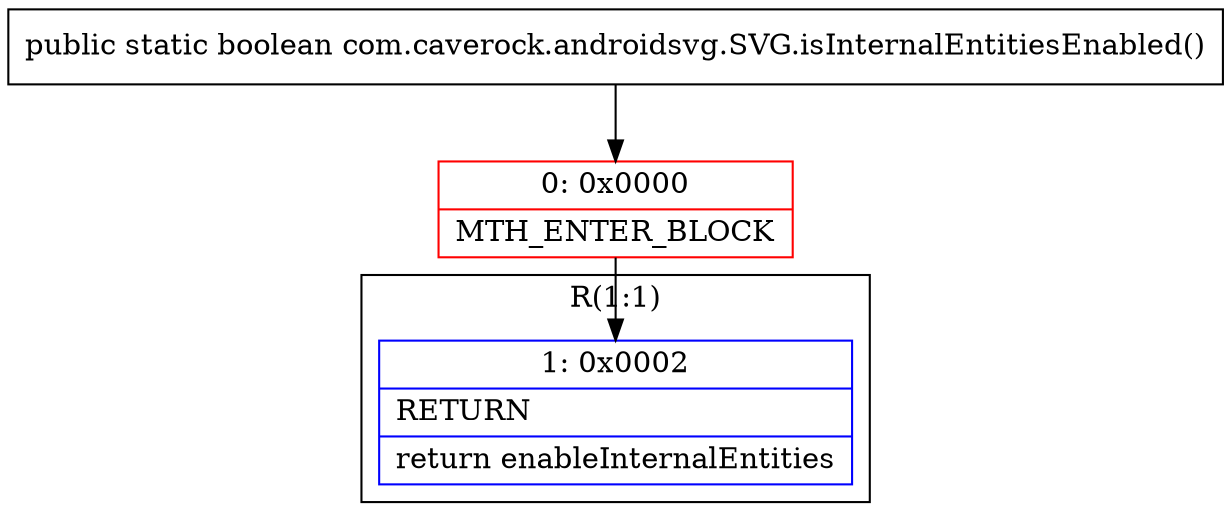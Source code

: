 digraph "CFG forcom.caverock.androidsvg.SVG.isInternalEntitiesEnabled()Z" {
subgraph cluster_Region_1236675647 {
label = "R(1:1)";
node [shape=record,color=blue];
Node_1 [shape=record,label="{1\:\ 0x0002|RETURN\l|return enableInternalEntities\l}"];
}
Node_0 [shape=record,color=red,label="{0\:\ 0x0000|MTH_ENTER_BLOCK\l}"];
MethodNode[shape=record,label="{public static boolean com.caverock.androidsvg.SVG.isInternalEntitiesEnabled() }"];
MethodNode -> Node_0;
Node_0 -> Node_1;
}

